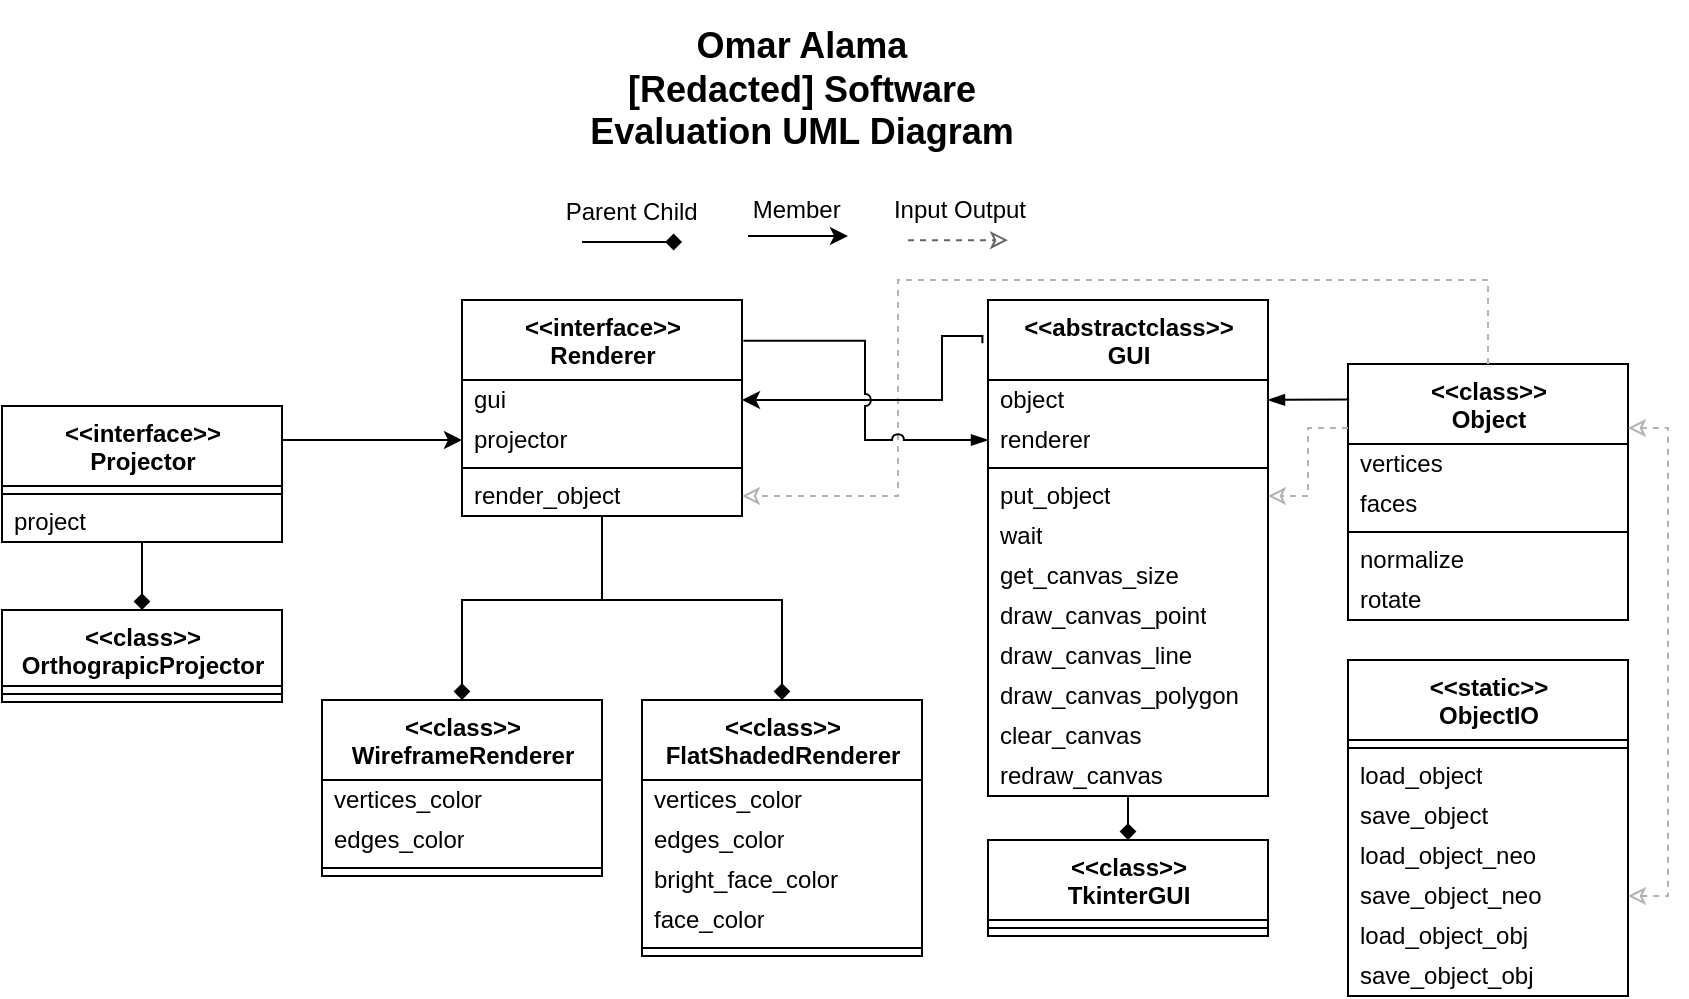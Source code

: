 <mxfile version="21.6.1" type="device">
  <diagram name="Page-1" id="v3bkemhl30ECc-_cyfqD">
    <mxGraphModel dx="1276" dy="606" grid="1" gridSize="10" guides="1" tooltips="1" connect="1" arrows="1" fold="1" page="1" pageScale="1" pageWidth="1100" pageHeight="600" math="0" shadow="0">
      <root>
        <mxCell id="0" />
        <mxCell id="1" parent="0" />
        <mxCell id="ARrRKKGpgyS-uFC_MX6j-12" value="&lt;b style=&quot;border-color: var(--border-color);&quot;&gt;&amp;lt;&amp;lt;class&amp;gt;&amp;gt;&lt;br style=&quot;border-color: var(--border-color);&quot;&gt;&lt;/b&gt;&lt;b&gt;Object&lt;/b&gt;" style="swimlane;fontStyle=0;align=center;verticalAlign=top;childLayout=stackLayout;horizontal=1;startSize=40;horizontalStack=0;resizeParent=1;resizeParentMax=0;resizeLast=0;collapsible=0;marginBottom=0;html=1;" parent="1" vertex="1">
          <mxGeometry x="793" y="232" width="140" height="128" as="geometry" />
        </mxCell>
        <mxCell id="ARrRKKGpgyS-uFC_MX6j-13" value="vertices" style="text;html=1;strokeColor=none;fillColor=none;align=left;verticalAlign=middle;spacingLeft=4;spacingRight=4;overflow=hidden;rotatable=0;points=[[0,0.5],[1,0.5]];portConstraint=eastwest;" parent="ARrRKKGpgyS-uFC_MX6j-12" vertex="1">
          <mxGeometry y="40" width="140" height="20" as="geometry" />
        </mxCell>
        <mxCell id="ARrRKKGpgyS-uFC_MX6j-21" value="faces" style="text;html=1;strokeColor=none;fillColor=none;align=left;verticalAlign=middle;spacingLeft=4;spacingRight=4;overflow=hidden;rotatable=0;points=[[0,0.5],[1,0.5]];portConstraint=eastwest;" parent="ARrRKKGpgyS-uFC_MX6j-12" vertex="1">
          <mxGeometry y="60" width="140" height="20" as="geometry" />
        </mxCell>
        <mxCell id="ARrRKKGpgyS-uFC_MX6j-17" value="" style="line;strokeWidth=1;fillColor=none;align=left;verticalAlign=middle;spacingTop=-1;spacingLeft=3;spacingRight=3;rotatable=0;labelPosition=right;points=[];portConstraint=eastwest;" parent="ARrRKKGpgyS-uFC_MX6j-12" vertex="1">
          <mxGeometry y="80" width="140" height="8" as="geometry" />
        </mxCell>
        <mxCell id="ARrRKKGpgyS-uFC_MX6j-18" value="normalize" style="text;html=1;strokeColor=none;fillColor=none;align=left;verticalAlign=middle;spacingLeft=4;spacingRight=4;overflow=hidden;rotatable=0;points=[[0,0.5],[1,0.5]];portConstraint=eastwest;" parent="ARrRKKGpgyS-uFC_MX6j-12" vertex="1">
          <mxGeometry y="88" width="140" height="20" as="geometry" />
        </mxCell>
        <mxCell id="ARrRKKGpgyS-uFC_MX6j-19" value="rotate" style="text;html=1;strokeColor=none;fillColor=none;align=left;verticalAlign=middle;spacingLeft=4;spacingRight=4;overflow=hidden;rotatable=0;points=[[0,0.5],[1,0.5]];portConstraint=eastwest;" parent="ARrRKKGpgyS-uFC_MX6j-12" vertex="1">
          <mxGeometry y="108" width="140" height="20" as="geometry" />
        </mxCell>
        <mxCell id="ARrRKKGpgyS-uFC_MX6j-22" value="&lt;b&gt;&amp;lt;&amp;lt;static&amp;gt;&amp;gt;&lt;br&gt;ObjectIO&lt;/b&gt;" style="swimlane;fontStyle=0;align=center;verticalAlign=top;childLayout=stackLayout;horizontal=1;startSize=40;horizontalStack=0;resizeParent=1;resizeParentMax=0;resizeLast=0;collapsible=0;marginBottom=0;html=1;" parent="1" vertex="1">
          <mxGeometry x="793" y="380" width="140" height="168" as="geometry" />
        </mxCell>
        <mxCell id="ARrRKKGpgyS-uFC_MX6j-25" value="" style="line;strokeWidth=1;fillColor=none;align=left;verticalAlign=middle;spacingTop=-1;spacingLeft=3;spacingRight=3;rotatable=0;labelPosition=right;points=[];portConstraint=eastwest;" parent="ARrRKKGpgyS-uFC_MX6j-22" vertex="1">
          <mxGeometry y="40" width="140" height="8" as="geometry" />
        </mxCell>
        <mxCell id="ARrRKKGpgyS-uFC_MX6j-26" value="load_object" style="text;html=1;strokeColor=none;fillColor=none;align=left;verticalAlign=middle;spacingLeft=4;spacingRight=4;overflow=hidden;rotatable=0;points=[[0,0.5],[1,0.5]];portConstraint=eastwest;" parent="ARrRKKGpgyS-uFC_MX6j-22" vertex="1">
          <mxGeometry y="48" width="140" height="20" as="geometry" />
        </mxCell>
        <mxCell id="ARrRKKGpgyS-uFC_MX6j-119" value="save_object" style="text;html=1;strokeColor=none;fillColor=none;align=left;verticalAlign=middle;spacingLeft=4;spacingRight=4;overflow=hidden;rotatable=0;points=[[0,0.5],[1,0.5]];portConstraint=eastwest;" parent="ARrRKKGpgyS-uFC_MX6j-22" vertex="1">
          <mxGeometry y="68" width="140" height="20" as="geometry" />
        </mxCell>
        <mxCell id="ARrRKKGpgyS-uFC_MX6j-120" value="load_object_neo" style="text;html=1;strokeColor=none;fillColor=none;align=left;verticalAlign=middle;spacingLeft=4;spacingRight=4;overflow=hidden;rotatable=0;points=[[0,0.5],[1,0.5]];portConstraint=eastwest;" parent="ARrRKKGpgyS-uFC_MX6j-22" vertex="1">
          <mxGeometry y="88" width="140" height="20" as="geometry" />
        </mxCell>
        <mxCell id="ARrRKKGpgyS-uFC_MX6j-27" value="save_object_neo" style="text;html=1;strokeColor=none;fillColor=none;align=left;verticalAlign=middle;spacingLeft=4;spacingRight=4;overflow=hidden;rotatable=0;points=[[0,0.5],[1,0.5]];portConstraint=eastwest;" parent="ARrRKKGpgyS-uFC_MX6j-22" vertex="1">
          <mxGeometry y="108" width="140" height="20" as="geometry" />
        </mxCell>
        <mxCell id="ARrRKKGpgyS-uFC_MX6j-28" value="load_object_obj" style="text;html=1;strokeColor=none;fillColor=none;align=left;verticalAlign=middle;spacingLeft=4;spacingRight=4;overflow=hidden;rotatable=0;points=[[0,0.5],[1,0.5]];portConstraint=eastwest;" parent="ARrRKKGpgyS-uFC_MX6j-22" vertex="1">
          <mxGeometry y="128" width="140" height="20" as="geometry" />
        </mxCell>
        <mxCell id="ARrRKKGpgyS-uFC_MX6j-29" value="save_object_obj" style="text;html=1;strokeColor=none;fillColor=none;align=left;verticalAlign=middle;spacingLeft=4;spacingRight=4;overflow=hidden;rotatable=0;points=[[0,0.5],[1,0.5]];portConstraint=eastwest;" parent="ARrRKKGpgyS-uFC_MX6j-22" vertex="1">
          <mxGeometry y="148" width="140" height="20" as="geometry" />
        </mxCell>
        <mxCell id="ARrRKKGpgyS-uFC_MX6j-109" style="edgeStyle=orthogonalEdgeStyle;rounded=0;jumpStyle=arc;orthogonalLoop=1;jettySize=auto;html=1;exitX=1;exitY=0.25;exitDx=0;exitDy=0;entryX=1;entryY=0.5;entryDx=0;entryDy=0;dashed=1;strokeColor=#b3b3b3;fontSize=18;endArrow=classic;endFill=0;startArrow=classic;startFill=0;" parent="1" source="ARrRKKGpgyS-uFC_MX6j-12" target="ARrRKKGpgyS-uFC_MX6j-27" edge="1">
          <mxGeometry relative="1" as="geometry" />
        </mxCell>
        <mxCell id="ARrRKKGpgyS-uFC_MX6j-30" value="&lt;b style=&quot;border-color: var(--border-color);&quot;&gt;&amp;lt;&amp;lt;abstractclass&amp;gt;&amp;gt;&lt;br style=&quot;border-color: var(--border-color);&quot;&gt;&lt;/b&gt;&lt;b&gt;GUI&lt;/b&gt;" style="swimlane;fontStyle=0;align=center;verticalAlign=top;childLayout=stackLayout;horizontal=1;startSize=40;horizontalStack=0;resizeParent=1;resizeParentMax=0;resizeLast=0;collapsible=0;marginBottom=0;html=1;" parent="1" vertex="1">
          <mxGeometry x="613" y="200" width="140" height="248" as="geometry" />
        </mxCell>
        <mxCell id="ARrRKKGpgyS-uFC_MX6j-31" value="object" style="text;html=1;strokeColor=none;fillColor=none;align=left;verticalAlign=middle;spacingLeft=4;spacingRight=4;overflow=hidden;rotatable=0;points=[[0,0.5],[1,0.5]];portConstraint=eastwest;" parent="ARrRKKGpgyS-uFC_MX6j-30" vertex="1">
          <mxGeometry y="40" width="140" height="20" as="geometry" />
        </mxCell>
        <mxCell id="ARrRKKGpgyS-uFC_MX6j-36" value="renderer" style="text;html=1;strokeColor=none;fillColor=none;align=left;verticalAlign=middle;spacingLeft=4;spacingRight=4;overflow=hidden;rotatable=0;points=[[0,0.5],[1,0.5]];portConstraint=eastwest;" parent="ARrRKKGpgyS-uFC_MX6j-30" vertex="1">
          <mxGeometry y="60" width="140" height="20" as="geometry" />
        </mxCell>
        <mxCell id="ARrRKKGpgyS-uFC_MX6j-33" value="" style="line;strokeWidth=1;fillColor=none;align=left;verticalAlign=middle;spacingTop=-1;spacingLeft=3;spacingRight=3;rotatable=0;labelPosition=right;points=[];portConstraint=eastwest;" parent="ARrRKKGpgyS-uFC_MX6j-30" vertex="1">
          <mxGeometry y="80" width="140" height="8" as="geometry" />
        </mxCell>
        <mxCell id="ARrRKKGpgyS-uFC_MX6j-34" value="put_object" style="text;html=1;strokeColor=none;fillColor=none;align=left;verticalAlign=middle;spacingLeft=4;spacingRight=4;overflow=hidden;rotatable=0;points=[[0,0.5],[1,0.5]];portConstraint=eastwest;" parent="ARrRKKGpgyS-uFC_MX6j-30" vertex="1">
          <mxGeometry y="88" width="140" height="20" as="geometry" />
        </mxCell>
        <mxCell id="ARrRKKGpgyS-uFC_MX6j-35" value="wait" style="text;html=1;strokeColor=none;fillColor=none;align=left;verticalAlign=middle;spacingLeft=4;spacingRight=4;overflow=hidden;rotatable=0;points=[[0,0.5],[1,0.5]];portConstraint=eastwest;" parent="ARrRKKGpgyS-uFC_MX6j-30" vertex="1">
          <mxGeometry y="108" width="140" height="20" as="geometry" />
        </mxCell>
        <mxCell id="ARrRKKGpgyS-uFC_MX6j-61" value="get_canvas_size" style="text;html=1;strokeColor=none;fillColor=none;align=left;verticalAlign=middle;spacingLeft=4;spacingRight=4;overflow=hidden;rotatable=0;points=[[0,0.5],[1,0.5]];portConstraint=eastwest;" parent="ARrRKKGpgyS-uFC_MX6j-30" vertex="1">
          <mxGeometry y="128" width="140" height="20" as="geometry" />
        </mxCell>
        <mxCell id="ARrRKKGpgyS-uFC_MX6j-116" value="draw_canvas_point" style="text;html=1;strokeColor=none;fillColor=none;align=left;verticalAlign=middle;spacingLeft=4;spacingRight=4;overflow=hidden;rotatable=0;points=[[0,0.5],[1,0.5]];portConstraint=eastwest;" parent="ARrRKKGpgyS-uFC_MX6j-30" vertex="1">
          <mxGeometry y="148" width="140" height="20" as="geometry" />
        </mxCell>
        <mxCell id="ARrRKKGpgyS-uFC_MX6j-58" value="draw_canvas_line" style="text;html=1;strokeColor=none;fillColor=none;align=left;verticalAlign=middle;spacingLeft=4;spacingRight=4;overflow=hidden;rotatable=0;points=[[0,0.5],[1,0.5]];portConstraint=eastwest;" parent="ARrRKKGpgyS-uFC_MX6j-30" vertex="1">
          <mxGeometry y="168" width="140" height="20" as="geometry" />
        </mxCell>
        <mxCell id="ARrRKKGpgyS-uFC_MX6j-59" value="draw_canvas_polygon" style="text;html=1;strokeColor=none;fillColor=none;align=left;verticalAlign=middle;spacingLeft=4;spacingRight=4;overflow=hidden;rotatable=0;points=[[0,0.5],[1,0.5]];portConstraint=eastwest;" parent="ARrRKKGpgyS-uFC_MX6j-30" vertex="1">
          <mxGeometry y="188" width="140" height="20" as="geometry" />
        </mxCell>
        <mxCell id="ARrRKKGpgyS-uFC_MX6j-60" value="clear_canvas" style="text;html=1;strokeColor=none;fillColor=none;align=left;verticalAlign=middle;spacingLeft=4;spacingRight=4;overflow=hidden;rotatable=0;points=[[0,0.5],[1,0.5]];portConstraint=eastwest;" parent="ARrRKKGpgyS-uFC_MX6j-30" vertex="1">
          <mxGeometry y="208" width="140" height="20" as="geometry" />
        </mxCell>
        <mxCell id="ARrRKKGpgyS-uFC_MX6j-117" value="redraw_canvas" style="text;html=1;strokeColor=none;fillColor=none;align=left;verticalAlign=middle;spacingLeft=4;spacingRight=4;overflow=hidden;rotatable=0;points=[[0,0.5],[1,0.5]];portConstraint=eastwest;" parent="ARrRKKGpgyS-uFC_MX6j-30" vertex="1">
          <mxGeometry y="228" width="140" height="20" as="geometry" />
        </mxCell>
        <mxCell id="ARrRKKGpgyS-uFC_MX6j-43" value="&lt;b style=&quot;border-color: var(--border-color);&quot;&gt;&amp;lt;&amp;lt;interface&amp;gt;&amp;gt;&lt;br style=&quot;border-color: var(--border-color);&quot;&gt;&lt;/b&gt;&lt;b&gt;Renderer&lt;/b&gt;" style="swimlane;fontStyle=0;align=center;verticalAlign=top;childLayout=stackLayout;horizontal=1;startSize=40;horizontalStack=0;resizeParent=1;resizeParentMax=0;resizeLast=0;collapsible=0;marginBottom=0;html=1;" parent="1" vertex="1">
          <mxGeometry x="350" y="200" width="140" height="108" as="geometry" />
        </mxCell>
        <mxCell id="ARrRKKGpgyS-uFC_MX6j-67" value="gui" style="text;html=1;strokeColor=none;fillColor=none;align=left;verticalAlign=middle;spacingLeft=4;spacingRight=4;overflow=hidden;rotatable=0;points=[[0,0.5],[1,0.5]];portConstraint=eastwest;" parent="ARrRKKGpgyS-uFC_MX6j-43" vertex="1">
          <mxGeometry y="40" width="140" height="20" as="geometry" />
        </mxCell>
        <mxCell id="ARrRKKGpgyS-uFC_MX6j-82" value="projector" style="text;html=1;strokeColor=none;fillColor=none;align=left;verticalAlign=middle;spacingLeft=4;spacingRight=4;overflow=hidden;rotatable=0;points=[[0,0.5],[1,0.5]];portConstraint=eastwest;" parent="ARrRKKGpgyS-uFC_MX6j-43" vertex="1">
          <mxGeometry y="60" width="140" height="20" as="geometry" />
        </mxCell>
        <mxCell id="ARrRKKGpgyS-uFC_MX6j-46" value="" style="line;strokeWidth=1;fillColor=none;align=left;verticalAlign=middle;spacingTop=-1;spacingLeft=3;spacingRight=3;rotatable=0;labelPosition=right;points=[];portConstraint=eastwest;" parent="ARrRKKGpgyS-uFC_MX6j-43" vertex="1">
          <mxGeometry y="80" width="140" height="8" as="geometry" />
        </mxCell>
        <mxCell id="ARrRKKGpgyS-uFC_MX6j-48" value="render_object" style="text;html=1;strokeColor=none;fillColor=none;align=left;verticalAlign=middle;spacingLeft=4;spacingRight=4;overflow=hidden;rotatable=0;points=[[0,0.5],[1,0.5]];portConstraint=eastwest;" parent="ARrRKKGpgyS-uFC_MX6j-43" vertex="1">
          <mxGeometry y="88" width="140" height="20" as="geometry" />
        </mxCell>
        <mxCell id="ARrRKKGpgyS-uFC_MX6j-64" value="&lt;b style=&quot;border-color: var(--border-color);&quot;&gt;&amp;lt;&amp;lt;class&amp;gt;&amp;gt;&lt;br style=&quot;border-color: var(--border-color);&quot;&gt;&lt;/b&gt;&lt;b&gt;WireframeRenderer&lt;/b&gt;" style="swimlane;fontStyle=0;align=center;verticalAlign=top;childLayout=stackLayout;horizontal=1;startSize=40;horizontalStack=0;resizeParent=1;resizeParentMax=0;resizeLast=0;collapsible=0;marginBottom=0;html=1;" parent="1" vertex="1">
          <mxGeometry x="280" y="400" width="140" height="88" as="geometry" />
        </mxCell>
        <mxCell id="ARrRKKGpgyS-uFC_MX6j-68" value="vertices_color" style="text;html=1;strokeColor=none;fillColor=none;align=left;verticalAlign=middle;spacingLeft=4;spacingRight=4;overflow=hidden;rotatable=0;points=[[0,0.5],[1,0.5]];portConstraint=eastwest;" parent="ARrRKKGpgyS-uFC_MX6j-64" vertex="1">
          <mxGeometry y="40" width="140" height="20" as="geometry" />
        </mxCell>
        <mxCell id="ARrRKKGpgyS-uFC_MX6j-69" value="edges_color" style="text;html=1;strokeColor=none;fillColor=none;align=left;verticalAlign=middle;spacingLeft=4;spacingRight=4;overflow=hidden;rotatable=0;points=[[0,0.5],[1,0.5]];portConstraint=eastwest;" parent="ARrRKKGpgyS-uFC_MX6j-64" vertex="1">
          <mxGeometry y="60" width="140" height="20" as="geometry" />
        </mxCell>
        <mxCell id="ARrRKKGpgyS-uFC_MX6j-65" value="" style="line;strokeWidth=1;fillColor=none;align=left;verticalAlign=middle;spacingTop=-1;spacingLeft=3;spacingRight=3;rotatable=0;labelPosition=right;points=[];portConstraint=eastwest;" parent="ARrRKKGpgyS-uFC_MX6j-64" vertex="1">
          <mxGeometry y="80" width="140" height="8" as="geometry" />
        </mxCell>
        <mxCell id="ARrRKKGpgyS-uFC_MX6j-70" value="&lt;b style=&quot;border-color: var(--border-color);&quot;&gt;&amp;lt;&amp;lt;class&amp;gt;&amp;gt;&lt;br style=&quot;border-color: var(--border-color);&quot;&gt;&lt;/b&gt;&lt;b&gt;FlatShadedRenderer&lt;/b&gt;" style="swimlane;fontStyle=0;align=center;verticalAlign=top;childLayout=stackLayout;horizontal=1;startSize=40;horizontalStack=0;resizeParent=1;resizeParentMax=0;resizeLast=0;collapsible=0;marginBottom=0;html=1;" parent="1" vertex="1">
          <mxGeometry x="440" y="400" width="140" height="128" as="geometry" />
        </mxCell>
        <mxCell id="ARrRKKGpgyS-uFC_MX6j-71" value="vertices_color" style="text;html=1;strokeColor=none;fillColor=none;align=left;verticalAlign=middle;spacingLeft=4;spacingRight=4;overflow=hidden;rotatable=0;points=[[0,0.5],[1,0.5]];portConstraint=eastwest;" parent="ARrRKKGpgyS-uFC_MX6j-70" vertex="1">
          <mxGeometry y="40" width="140" height="20" as="geometry" />
        </mxCell>
        <mxCell id="ARrRKKGpgyS-uFC_MX6j-72" value="edges_color" style="text;html=1;strokeColor=none;fillColor=none;align=left;verticalAlign=middle;spacingLeft=4;spacingRight=4;overflow=hidden;rotatable=0;points=[[0,0.5],[1,0.5]];portConstraint=eastwest;" parent="ARrRKKGpgyS-uFC_MX6j-70" vertex="1">
          <mxGeometry y="60" width="140" height="20" as="geometry" />
        </mxCell>
        <mxCell id="ARrRKKGpgyS-uFC_MX6j-74" value="bright_face_color" style="text;html=1;strokeColor=none;fillColor=none;align=left;verticalAlign=middle;spacingLeft=4;spacingRight=4;overflow=hidden;rotatable=0;points=[[0,0.5],[1,0.5]];portConstraint=eastwest;" parent="ARrRKKGpgyS-uFC_MX6j-70" vertex="1">
          <mxGeometry y="80" width="140" height="20" as="geometry" />
        </mxCell>
        <mxCell id="ARrRKKGpgyS-uFC_MX6j-118" value="face_color" style="text;html=1;strokeColor=none;fillColor=none;align=left;verticalAlign=middle;spacingLeft=4;spacingRight=4;overflow=hidden;rotatable=0;points=[[0,0.5],[1,0.5]];portConstraint=eastwest;" parent="ARrRKKGpgyS-uFC_MX6j-70" vertex="1">
          <mxGeometry y="100" width="140" height="20" as="geometry" />
        </mxCell>
        <mxCell id="ARrRKKGpgyS-uFC_MX6j-73" value="" style="line;strokeWidth=1;fillColor=none;align=left;verticalAlign=middle;spacingTop=-1;spacingLeft=3;spacingRight=3;rotatable=0;labelPosition=right;points=[];portConstraint=eastwest;" parent="ARrRKKGpgyS-uFC_MX6j-70" vertex="1">
          <mxGeometry y="120" width="140" height="8" as="geometry" />
        </mxCell>
        <mxCell id="ARrRKKGpgyS-uFC_MX6j-75" value="&lt;b style=&quot;border-color: var(--border-color);&quot;&gt;&amp;lt;&amp;lt;interface&amp;gt;&amp;gt;&lt;br style=&quot;border-color: var(--border-color);&quot;&gt;&lt;/b&gt;&lt;b&gt;Projector&lt;/b&gt;" style="swimlane;fontStyle=0;align=center;verticalAlign=top;childLayout=stackLayout;horizontal=1;startSize=40;horizontalStack=0;resizeParent=1;resizeParentMax=0;resizeLast=0;collapsible=0;marginBottom=0;html=1;" parent="1" vertex="1">
          <mxGeometry x="120" y="253" width="140" height="68" as="geometry" />
        </mxCell>
        <mxCell id="ARrRKKGpgyS-uFC_MX6j-77" value="" style="line;strokeWidth=1;fillColor=none;align=left;verticalAlign=middle;spacingTop=-1;spacingLeft=3;spacingRight=3;rotatable=0;labelPosition=right;points=[];portConstraint=eastwest;" parent="ARrRKKGpgyS-uFC_MX6j-75" vertex="1">
          <mxGeometry y="40" width="140" height="8" as="geometry" />
        </mxCell>
        <mxCell id="ARrRKKGpgyS-uFC_MX6j-78" value="project" style="text;html=1;strokeColor=none;fillColor=none;align=left;verticalAlign=middle;spacingLeft=4;spacingRight=4;overflow=hidden;rotatable=0;points=[[0,0.5],[1,0.5]];portConstraint=eastwest;" parent="ARrRKKGpgyS-uFC_MX6j-75" vertex="1">
          <mxGeometry y="48" width="140" height="20" as="geometry" />
        </mxCell>
        <mxCell id="ARrRKKGpgyS-uFC_MX6j-114" style="edgeStyle=orthogonalEdgeStyle;rounded=0;jumpStyle=arc;orthogonalLoop=1;jettySize=auto;html=1;exitX=0.5;exitY=0;exitDx=0;exitDy=0;entryX=1;entryY=0.5;entryDx=0;entryDy=0;dashed=1;strokeColor=#b3b3b3;fontSize=18;endArrow=classic;endFill=0;" parent="1" source="ARrRKKGpgyS-uFC_MX6j-12" target="ARrRKKGpgyS-uFC_MX6j-48" edge="1">
          <mxGeometry relative="1" as="geometry">
            <Array as="points">
              <mxPoint x="863" y="190" />
              <mxPoint x="568" y="190" />
              <mxPoint x="568" y="298" />
            </Array>
          </mxGeometry>
        </mxCell>
        <mxCell id="ARrRKKGpgyS-uFC_MX6j-79" value="&lt;b style=&quot;border-color: var(--border-color);&quot;&gt;&amp;lt;&amp;lt;class&amp;gt;&amp;gt;&lt;br style=&quot;border-color: var(--border-color);&quot;&gt;&lt;/b&gt;&lt;b&gt;OrthograpicProjector&lt;/b&gt;" style="swimlane;fontStyle=0;align=center;verticalAlign=top;childLayout=stackLayout;horizontal=1;startSize=38;horizontalStack=0;resizeParent=1;resizeParentMax=0;resizeLast=0;collapsible=0;marginBottom=0;html=1;" parent="1" vertex="1">
          <mxGeometry x="120" y="355" width="140" height="46" as="geometry" />
        </mxCell>
        <mxCell id="ARrRKKGpgyS-uFC_MX6j-80" value="" style="line;strokeWidth=1;fillColor=none;align=left;verticalAlign=middle;spacingTop=-1;spacingLeft=3;spacingRight=3;rotatable=0;labelPosition=right;points=[];portConstraint=eastwest;" parent="ARrRKKGpgyS-uFC_MX6j-79" vertex="1">
          <mxGeometry y="38" width="140" height="8" as="geometry" />
        </mxCell>
        <mxCell id="ARrRKKGpgyS-uFC_MX6j-83" value="&lt;b style=&quot;border-color: var(--border-color);&quot;&gt;&amp;lt;&amp;lt;class&amp;gt;&amp;gt;&lt;br style=&quot;border-color: var(--border-color);&quot;&gt;&lt;/b&gt;&lt;b&gt;TkinterGUI&lt;/b&gt;" style="swimlane;fontStyle=0;align=center;verticalAlign=top;childLayout=stackLayout;horizontal=1;startSize=40;horizontalStack=0;resizeParent=1;resizeParentMax=0;resizeLast=0;collapsible=0;marginBottom=0;html=1;" parent="1" vertex="1">
          <mxGeometry x="613" y="470" width="140" height="48" as="geometry" />
        </mxCell>
        <mxCell id="ARrRKKGpgyS-uFC_MX6j-84" value="" style="line;strokeWidth=1;fillColor=none;align=left;verticalAlign=middle;spacingTop=-1;spacingLeft=3;spacingRight=3;rotatable=0;labelPosition=right;points=[];portConstraint=eastwest;" parent="ARrRKKGpgyS-uFC_MX6j-83" vertex="1">
          <mxGeometry y="40" width="140" height="8" as="geometry" />
        </mxCell>
        <mxCell id="ARrRKKGpgyS-uFC_MX6j-94" style="edgeStyle=orthogonalEdgeStyle;rounded=0;orthogonalLoop=1;jettySize=auto;html=1;exitX=-0.02;exitY=0.087;exitDx=0;exitDy=0;entryX=1;entryY=0.5;entryDx=0;entryDy=0;exitPerimeter=0;" parent="1" source="ARrRKKGpgyS-uFC_MX6j-30" target="ARrRKKGpgyS-uFC_MX6j-67" edge="1">
          <mxGeometry relative="1" as="geometry">
            <Array as="points">
              <mxPoint x="590" y="218" />
              <mxPoint x="590" y="250" />
            </Array>
          </mxGeometry>
        </mxCell>
        <mxCell id="ARrRKKGpgyS-uFC_MX6j-95" style="edgeStyle=orthogonalEdgeStyle;rounded=0;orthogonalLoop=1;jettySize=auto;html=1;exitX=1;exitY=0.25;exitDx=0;exitDy=0;entryX=0;entryY=0.5;entryDx=0;entryDy=0;" parent="1" source="ARrRKKGpgyS-uFC_MX6j-75" target="ARrRKKGpgyS-uFC_MX6j-82" edge="1">
          <mxGeometry relative="1" as="geometry" />
        </mxCell>
        <mxCell id="ARrRKKGpgyS-uFC_MX6j-96" value="" style="endArrow=classic;html=1;rounded=0;" parent="1" edge="1">
          <mxGeometry width="50" height="50" relative="1" as="geometry">
            <mxPoint x="493" y="168" as="sourcePoint" />
            <mxPoint x="543" y="168" as="targetPoint" />
          </mxGeometry>
        </mxCell>
        <mxCell id="ARrRKKGpgyS-uFC_MX6j-97" value="Member&amp;nbsp;" style="text;html=1;strokeColor=none;fillColor=none;align=center;verticalAlign=middle;whiteSpace=wrap;rounded=0;" parent="1" vertex="1">
          <mxGeometry x="489" y="145" width="60" height="20" as="geometry" />
        </mxCell>
        <mxCell id="ARrRKKGpgyS-uFC_MX6j-98" value="Parent Child&amp;nbsp;" style="text;html=1;strokeColor=none;fillColor=none;align=center;verticalAlign=middle;whiteSpace=wrap;rounded=0;" parent="1" vertex="1">
          <mxGeometry x="398" y="141" width="77" height="30" as="geometry" />
        </mxCell>
        <mxCell id="ARrRKKGpgyS-uFC_MX6j-99" value="" style="endArrow=diamond;html=1;rounded=0;endFill=1;" parent="1" edge="1">
          <mxGeometry width="50" height="50" relative="1" as="geometry">
            <mxPoint x="410" y="171" as="sourcePoint" />
            <mxPoint x="460" y="171" as="targetPoint" />
          </mxGeometry>
        </mxCell>
        <mxCell id="ARrRKKGpgyS-uFC_MX6j-100" value="Input Output" style="text;html=1;strokeColor=none;fillColor=none;align=center;verticalAlign=middle;whiteSpace=wrap;rounded=0;" parent="1" vertex="1">
          <mxGeometry x="549" y="140" width="100" height="30" as="geometry" />
        </mxCell>
        <mxCell id="ARrRKKGpgyS-uFC_MX6j-101" value="" style="endArrow=classic;html=1;rounded=0;endFill=0;dashed=1;fillColor=#f5f5f5;strokeColor=#666666;" parent="1" edge="1">
          <mxGeometry width="50" height="50" relative="1" as="geometry">
            <mxPoint x="573" y="170.09" as="sourcePoint" />
            <mxPoint x="623" y="170.09" as="targetPoint" />
          </mxGeometry>
        </mxCell>
        <mxCell id="ARrRKKGpgyS-uFC_MX6j-86" value="" style="edgeStyle=orthogonalEdgeStyle;rounded=0;orthogonalLoop=1;jettySize=auto;html=1;entryX=0.5;entryY=0;entryDx=0;entryDy=0;endArrow=diamond;endFill=1;" parent="1" source="ARrRKKGpgyS-uFC_MX6j-43" target="ARrRKKGpgyS-uFC_MX6j-64" edge="1">
          <mxGeometry relative="1" as="geometry">
            <Array as="points">
              <mxPoint x="420" y="350" />
              <mxPoint x="350" y="350" />
            </Array>
          </mxGeometry>
        </mxCell>
        <mxCell id="ARrRKKGpgyS-uFC_MX6j-103" style="edgeStyle=orthogonalEdgeStyle;rounded=0;orthogonalLoop=1;jettySize=auto;html=1;exitX=1.005;exitY=0.189;exitDx=0;exitDy=0;entryX=0;entryY=0.5;entryDx=0;entryDy=0;endArrow=blockThin;endFill=1;jumpStyle=arc;exitPerimeter=0;" parent="1" source="ARrRKKGpgyS-uFC_MX6j-43" target="ARrRKKGpgyS-uFC_MX6j-36" edge="1">
          <mxGeometry relative="1" as="geometry" />
        </mxCell>
        <mxCell id="ARrRKKGpgyS-uFC_MX6j-88" value="" style="edgeStyle=orthogonalEdgeStyle;rounded=0;orthogonalLoop=1;jettySize=auto;html=1;entryX=0.5;entryY=0;entryDx=0;entryDy=0;endArrow=diamond;endFill=1;" parent="1" source="ARrRKKGpgyS-uFC_MX6j-43" target="ARrRKKGpgyS-uFC_MX6j-70" edge="1">
          <mxGeometry relative="1" as="geometry">
            <Array as="points">
              <mxPoint x="420" y="350" />
              <mxPoint x="510" y="350" />
            </Array>
          </mxGeometry>
        </mxCell>
        <mxCell id="ARrRKKGpgyS-uFC_MX6j-105" style="edgeStyle=orthogonalEdgeStyle;rounded=0;jumpStyle=arc;orthogonalLoop=1;jettySize=auto;html=1;exitX=0.004;exitY=0.139;exitDx=0;exitDy=0;entryX=1;entryY=0.5;entryDx=0;entryDy=0;endArrow=blockThin;endFill=1;exitPerimeter=0;" parent="1" source="ARrRKKGpgyS-uFC_MX6j-12" target="ARrRKKGpgyS-uFC_MX6j-31" edge="1">
          <mxGeometry relative="1" as="geometry" />
        </mxCell>
        <mxCell id="ARrRKKGpgyS-uFC_MX6j-106" value="Omar Alama&lt;br&gt;[Redacted] Software Evaluation UML Diagram" style="text;html=1;strokeColor=none;fillColor=none;align=center;verticalAlign=middle;whiteSpace=wrap;rounded=0;fontSize=18;fontStyle=1" parent="1" vertex="1">
          <mxGeometry x="391" y="50" width="258" height="90" as="geometry" />
        </mxCell>
        <mxCell id="ARrRKKGpgyS-uFC_MX6j-89" value="" style="edgeStyle=orthogonalEdgeStyle;rounded=0;orthogonalLoop=1;jettySize=auto;html=1;entryX=0.5;entryY=0;entryDx=0;entryDy=0;endArrow=diamond;endFill=1;" parent="1" source="ARrRKKGpgyS-uFC_MX6j-75" target="ARrRKKGpgyS-uFC_MX6j-79" edge="1">
          <mxGeometry relative="1" as="geometry" />
        </mxCell>
        <mxCell id="ARrRKKGpgyS-uFC_MX6j-90" value="" style="edgeStyle=orthogonalEdgeStyle;rounded=0;orthogonalLoop=1;jettySize=auto;html=1;entryX=0.5;entryY=0;entryDx=0;entryDy=0;endArrow=diamond;endFill=1;" parent="1" source="ARrRKKGpgyS-uFC_MX6j-30" target="ARrRKKGpgyS-uFC_MX6j-83" edge="1">
          <mxGeometry relative="1" as="geometry" />
        </mxCell>
        <mxCell id="ARrRKKGpgyS-uFC_MX6j-113" style="edgeStyle=orthogonalEdgeStyle;rounded=0;jumpStyle=arc;orthogonalLoop=1;jettySize=auto;html=1;exitX=0;exitY=0.25;exitDx=0;exitDy=0;entryX=1;entryY=0.5;entryDx=0;entryDy=0;dashed=1;strokeColor=#b3b3b3;fontSize=18;endArrow=classic;endFill=0;" parent="1" source="ARrRKKGpgyS-uFC_MX6j-12" target="ARrRKKGpgyS-uFC_MX6j-34" edge="1">
          <mxGeometry relative="1" as="geometry" />
        </mxCell>
      </root>
    </mxGraphModel>
  </diagram>
</mxfile>

